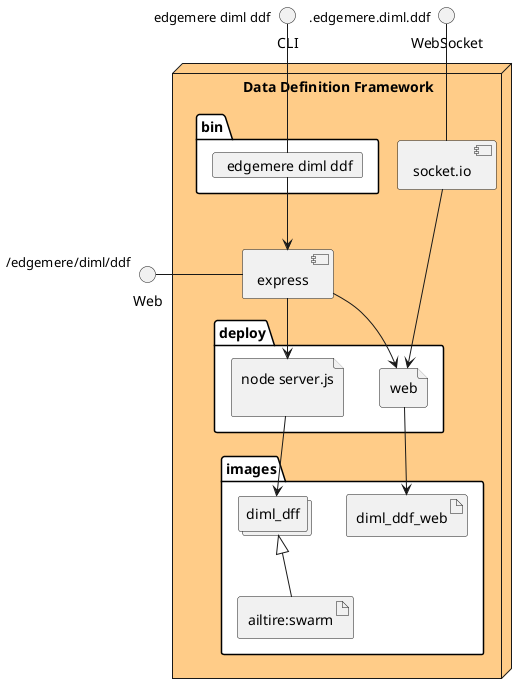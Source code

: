 @startuml
  interface CLI
  interface Web
  interface WebSocket
node "Data Definition Framework" #ffcc88 {
  component express as REST
  component socket.io as socket
  folder bin #ffffff {
    card " edgemere diml ddf" as binName
  }
  binName --> REST

  folder deploy #ffffff {
      file "node server.js\n" as diml_dff_container
      REST --> diml_dff_container

  
    file "web" as web_container
    REST --> web_container
    socket ---> web_container
  
  }
  folder images #ffffff {
    collections "diml_dff" as diml_dffimage
    artifact "ailtire:swarm" as ailtireswarm
    diml_dffimage <|-- ailtireswarm
    diml_dff_container --> diml_dffimage

  
      artifact "diml_ddf_web" as diml_ddf_web
      web_container --> diml_ddf_web
    
  }
}
CLI " edgemere diml ddf" -- binName
Web "/edgemere/diml/ddf" - REST
WebSocket ".edgemere.diml.ddf" -- socket

@enduml
